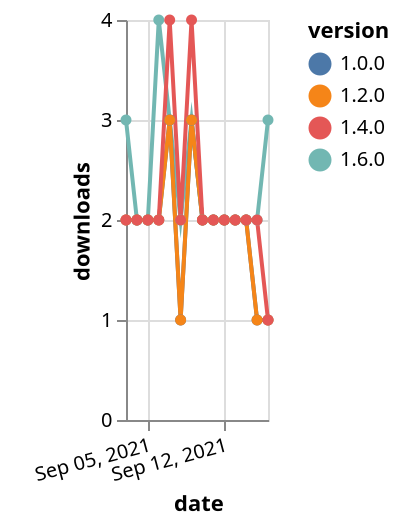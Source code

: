 {"$schema": "https://vega.github.io/schema/vega-lite/v5.json", "description": "A simple bar chart with embedded data.", "data": {"values": [{"date": "2021-09-03", "total": 230, "delta": 3, "version": "1.6.0"}, {"date": "2021-09-04", "total": 232, "delta": 2, "version": "1.6.0"}, {"date": "2021-09-05", "total": 234, "delta": 2, "version": "1.6.0"}, {"date": "2021-09-06", "total": 238, "delta": 4, "version": "1.6.0"}, {"date": "2021-09-07", "total": 241, "delta": 3, "version": "1.6.0"}, {"date": "2021-09-08", "total": 243, "delta": 2, "version": "1.6.0"}, {"date": "2021-09-09", "total": 246, "delta": 3, "version": "1.6.0"}, {"date": "2021-09-10", "total": 248, "delta": 2, "version": "1.6.0"}, {"date": "2021-09-11", "total": 250, "delta": 2, "version": "1.6.0"}, {"date": "2021-09-12", "total": 252, "delta": 2, "version": "1.6.0"}, {"date": "2021-09-13", "total": 254, "delta": 2, "version": "1.6.0"}, {"date": "2021-09-14", "total": 256, "delta": 2, "version": "1.6.0"}, {"date": "2021-09-15", "total": 258, "delta": 2, "version": "1.6.0"}, {"date": "2021-09-16", "total": 261, "delta": 3, "version": "1.6.0"}, {"date": "2021-09-03", "total": 1471, "delta": 2, "version": "1.0.0"}, {"date": "2021-09-04", "total": 1473, "delta": 2, "version": "1.0.0"}, {"date": "2021-09-05", "total": 1475, "delta": 2, "version": "1.0.0"}, {"date": "2021-09-06", "total": 1477, "delta": 2, "version": "1.0.0"}, {"date": "2021-09-07", "total": 1480, "delta": 3, "version": "1.0.0"}, {"date": "2021-09-08", "total": 1481, "delta": 1, "version": "1.0.0"}, {"date": "2021-09-09", "total": 1484, "delta": 3, "version": "1.0.0"}, {"date": "2021-09-10", "total": 1486, "delta": 2, "version": "1.0.0"}, {"date": "2021-09-11", "total": 1488, "delta": 2, "version": "1.0.0"}, {"date": "2021-09-12", "total": 1490, "delta": 2, "version": "1.0.0"}, {"date": "2021-09-13", "total": 1492, "delta": 2, "version": "1.0.0"}, {"date": "2021-09-14", "total": 1494, "delta": 2, "version": "1.0.0"}, {"date": "2021-09-15", "total": 1495, "delta": 1, "version": "1.0.0"}, {"date": "2021-09-16", "total": 1496, "delta": 1, "version": "1.0.0"}, {"date": "2021-09-03", "total": 1016, "delta": 2, "version": "1.2.0"}, {"date": "2021-09-04", "total": 1018, "delta": 2, "version": "1.2.0"}, {"date": "2021-09-05", "total": 1020, "delta": 2, "version": "1.2.0"}, {"date": "2021-09-06", "total": 1022, "delta": 2, "version": "1.2.0"}, {"date": "2021-09-07", "total": 1025, "delta": 3, "version": "1.2.0"}, {"date": "2021-09-08", "total": 1026, "delta": 1, "version": "1.2.0"}, {"date": "2021-09-09", "total": 1029, "delta": 3, "version": "1.2.0"}, {"date": "2021-09-10", "total": 1031, "delta": 2, "version": "1.2.0"}, {"date": "2021-09-11", "total": 1033, "delta": 2, "version": "1.2.0"}, {"date": "2021-09-12", "total": 1035, "delta": 2, "version": "1.2.0"}, {"date": "2021-09-13", "total": 1037, "delta": 2, "version": "1.2.0"}, {"date": "2021-09-14", "total": 1039, "delta": 2, "version": "1.2.0"}, {"date": "2021-09-15", "total": 1040, "delta": 1, "version": "1.2.0"}, {"date": "2021-09-16", "total": 1041, "delta": 1, "version": "1.2.0"}, {"date": "2021-09-03", "total": 713, "delta": 2, "version": "1.4.0"}, {"date": "2021-09-04", "total": 715, "delta": 2, "version": "1.4.0"}, {"date": "2021-09-05", "total": 717, "delta": 2, "version": "1.4.0"}, {"date": "2021-09-06", "total": 719, "delta": 2, "version": "1.4.0"}, {"date": "2021-09-07", "total": 723, "delta": 4, "version": "1.4.0"}, {"date": "2021-09-08", "total": 725, "delta": 2, "version": "1.4.0"}, {"date": "2021-09-09", "total": 729, "delta": 4, "version": "1.4.0"}, {"date": "2021-09-10", "total": 731, "delta": 2, "version": "1.4.0"}, {"date": "2021-09-11", "total": 733, "delta": 2, "version": "1.4.0"}, {"date": "2021-09-12", "total": 735, "delta": 2, "version": "1.4.0"}, {"date": "2021-09-13", "total": 737, "delta": 2, "version": "1.4.0"}, {"date": "2021-09-14", "total": 739, "delta": 2, "version": "1.4.0"}, {"date": "2021-09-15", "total": 741, "delta": 2, "version": "1.4.0"}, {"date": "2021-09-16", "total": 742, "delta": 1, "version": "1.4.0"}]}, "width": "container", "mark": {"type": "line", "point": {"filled": true}}, "encoding": {"x": {"field": "date", "type": "temporal", "timeUnit": "yearmonthdate", "title": "date", "axis": {"labelAngle": -15}}, "y": {"field": "delta", "type": "quantitative", "title": "downloads"}, "color": {"field": "version", "type": "nominal"}, "tooltip": {"field": "delta"}}}